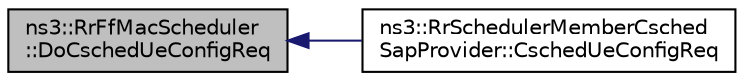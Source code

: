 digraph "ns3::RrFfMacScheduler::DoCschedUeConfigReq"
{
  edge [fontname="Helvetica",fontsize="10",labelfontname="Helvetica",labelfontsize="10"];
  node [fontname="Helvetica",fontsize="10",shape=record];
  rankdir="LR";
  Node1 [label="ns3::RrFfMacScheduler\l::DoCschedUeConfigReq",height=0.2,width=0.4,color="black", fillcolor="grey75", style="filled", fontcolor="black"];
  Node1 -> Node2 [dir="back",color="midnightblue",fontsize="10",style="solid"];
  Node2 [label="ns3::RrSchedulerMemberCsched\lSapProvider::CschedUeConfigReq",height=0.2,width=0.4,color="black", fillcolor="white", style="filled",URL="$d6/db6/classns3_1_1RrSchedulerMemberCschedSapProvider.html#a3e5827d68ca3244547e2f6befc1bbbd4"];
}
